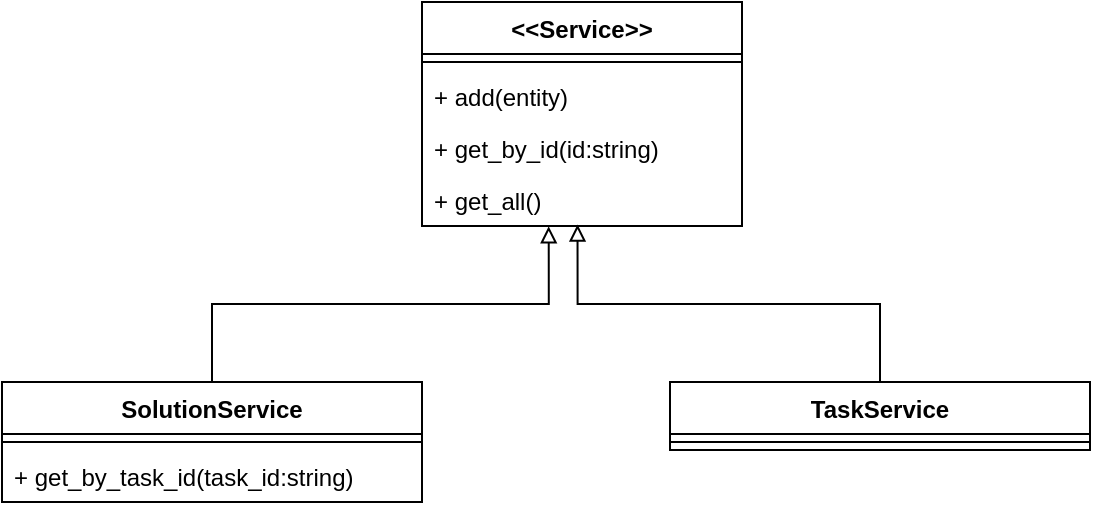 <mxfile version="22.1.0" type="device">
  <diagram id="C5RBs43oDa-KdzZeNtuy" name="Page-1">
    <mxGraphModel dx="358" dy="1332" grid="1" gridSize="10" guides="1" tooltips="1" connect="1" arrows="1" fold="1" page="1" pageScale="1" pageWidth="827" pageHeight="1169" math="0" shadow="0">
      <root>
        <mxCell id="WIyWlLk6GJQsqaUBKTNV-0" />
        <mxCell id="WIyWlLk6GJQsqaUBKTNV-1" parent="WIyWlLk6GJQsqaUBKTNV-0" />
        <mxCell id="lart9Wmz5FAHwDaxz4Eh-0" value="&amp;lt;&amp;lt;Service&amp;gt;&amp;gt;" style="swimlane;fontStyle=1;align=center;verticalAlign=top;childLayout=stackLayout;horizontal=1;startSize=26;horizontalStack=0;resizeParent=1;resizeParentMax=0;resizeLast=0;collapsible=1;marginBottom=0;whiteSpace=wrap;html=1;" vertex="1" parent="WIyWlLk6GJQsqaUBKTNV-1">
          <mxGeometry x="290" y="130" width="160" height="112" as="geometry" />
        </mxCell>
        <mxCell id="lart9Wmz5FAHwDaxz4Eh-2" value="" style="line;strokeWidth=1;fillColor=none;align=left;verticalAlign=middle;spacingTop=-1;spacingLeft=3;spacingRight=3;rotatable=0;labelPosition=right;points=[];portConstraint=eastwest;strokeColor=inherit;" vertex="1" parent="lart9Wmz5FAHwDaxz4Eh-0">
          <mxGeometry y="26" width="160" height="8" as="geometry" />
        </mxCell>
        <mxCell id="lart9Wmz5FAHwDaxz4Eh-1" value="+&amp;nbsp;add(entity)" style="text;strokeColor=none;fillColor=none;align=left;verticalAlign=top;spacingLeft=4;spacingRight=4;overflow=hidden;rotatable=0;points=[[0,0.5],[1,0.5]];portConstraint=eastwest;whiteSpace=wrap;html=1;" vertex="1" parent="lart9Wmz5FAHwDaxz4Eh-0">
          <mxGeometry y="34" width="160" height="26" as="geometry" />
        </mxCell>
        <mxCell id="lart9Wmz5FAHwDaxz4Eh-9" value="+ get_by_id(id:string)&amp;nbsp;" style="text;strokeColor=none;fillColor=none;align=left;verticalAlign=top;spacingLeft=4;spacingRight=4;overflow=hidden;rotatable=0;points=[[0,0.5],[1,0.5]];portConstraint=eastwest;whiteSpace=wrap;html=1;" vertex="1" parent="lart9Wmz5FAHwDaxz4Eh-0">
          <mxGeometry y="60" width="160" height="26" as="geometry" />
        </mxCell>
        <mxCell id="lart9Wmz5FAHwDaxz4Eh-8" value="+ get_all()" style="text;strokeColor=none;fillColor=none;align=left;verticalAlign=top;spacingLeft=4;spacingRight=4;overflow=hidden;rotatable=0;points=[[0,0.5],[1,0.5]];portConstraint=eastwest;whiteSpace=wrap;html=1;" vertex="1" parent="lart9Wmz5FAHwDaxz4Eh-0">
          <mxGeometry y="86" width="160" height="26" as="geometry" />
        </mxCell>
        <mxCell id="lart9Wmz5FAHwDaxz4Eh-4" value="SolutionService" style="swimlane;fontStyle=1;align=center;verticalAlign=top;childLayout=stackLayout;horizontal=1;startSize=26;horizontalStack=0;resizeParent=1;resizeParentMax=0;resizeLast=0;collapsible=1;marginBottom=0;whiteSpace=wrap;html=1;" vertex="1" parent="WIyWlLk6GJQsqaUBKTNV-1">
          <mxGeometry x="80" y="320" width="210" height="60" as="geometry" />
        </mxCell>
        <mxCell id="lart9Wmz5FAHwDaxz4Eh-6" value="" style="line;strokeWidth=1;fillColor=none;align=left;verticalAlign=middle;spacingTop=-1;spacingLeft=3;spacingRight=3;rotatable=0;labelPosition=right;points=[];portConstraint=eastwest;strokeColor=inherit;" vertex="1" parent="lart9Wmz5FAHwDaxz4Eh-4">
          <mxGeometry y="26" width="210" height="8" as="geometry" />
        </mxCell>
        <mxCell id="lart9Wmz5FAHwDaxz4Eh-7" value="+ get_by_task_id(task_id:string)" style="text;strokeColor=none;fillColor=none;align=left;verticalAlign=top;spacingLeft=4;spacingRight=4;overflow=hidden;rotatable=0;points=[[0,0.5],[1,0.5]];portConstraint=eastwest;whiteSpace=wrap;html=1;" vertex="1" parent="lart9Wmz5FAHwDaxz4Eh-4">
          <mxGeometry y="34" width="210" height="26" as="geometry" />
        </mxCell>
        <mxCell id="lart9Wmz5FAHwDaxz4Eh-10" value="TaskService" style="swimlane;fontStyle=1;align=center;verticalAlign=top;childLayout=stackLayout;horizontal=1;startSize=26;horizontalStack=0;resizeParent=1;resizeParentMax=0;resizeLast=0;collapsible=1;marginBottom=0;whiteSpace=wrap;html=1;" vertex="1" parent="WIyWlLk6GJQsqaUBKTNV-1">
          <mxGeometry x="414" y="320" width="210" height="34" as="geometry" />
        </mxCell>
        <mxCell id="lart9Wmz5FAHwDaxz4Eh-11" value="" style="line;strokeWidth=1;fillColor=none;align=left;verticalAlign=middle;spacingTop=-1;spacingLeft=3;spacingRight=3;rotatable=0;labelPosition=right;points=[];portConstraint=eastwest;strokeColor=inherit;" vertex="1" parent="lart9Wmz5FAHwDaxz4Eh-10">
          <mxGeometry y="26" width="210" height="8" as="geometry" />
        </mxCell>
        <mxCell id="lart9Wmz5FAHwDaxz4Eh-13" style="edgeStyle=orthogonalEdgeStyle;rounded=0;orthogonalLoop=1;jettySize=auto;html=1;entryX=0.396;entryY=1.007;entryDx=0;entryDy=0;entryPerimeter=0;endArrow=block;endFill=0;" edge="1" parent="WIyWlLk6GJQsqaUBKTNV-1" source="lart9Wmz5FAHwDaxz4Eh-4" target="lart9Wmz5FAHwDaxz4Eh-8">
          <mxGeometry relative="1" as="geometry" />
        </mxCell>
        <mxCell id="lart9Wmz5FAHwDaxz4Eh-14" style="edgeStyle=orthogonalEdgeStyle;rounded=0;orthogonalLoop=1;jettySize=auto;html=1;entryX=0.486;entryY=0.971;entryDx=0;entryDy=0;entryPerimeter=0;endArrow=block;endFill=0;" edge="1" parent="WIyWlLk6GJQsqaUBKTNV-1" source="lart9Wmz5FAHwDaxz4Eh-10" target="lart9Wmz5FAHwDaxz4Eh-8">
          <mxGeometry relative="1" as="geometry" />
        </mxCell>
      </root>
    </mxGraphModel>
  </diagram>
</mxfile>
